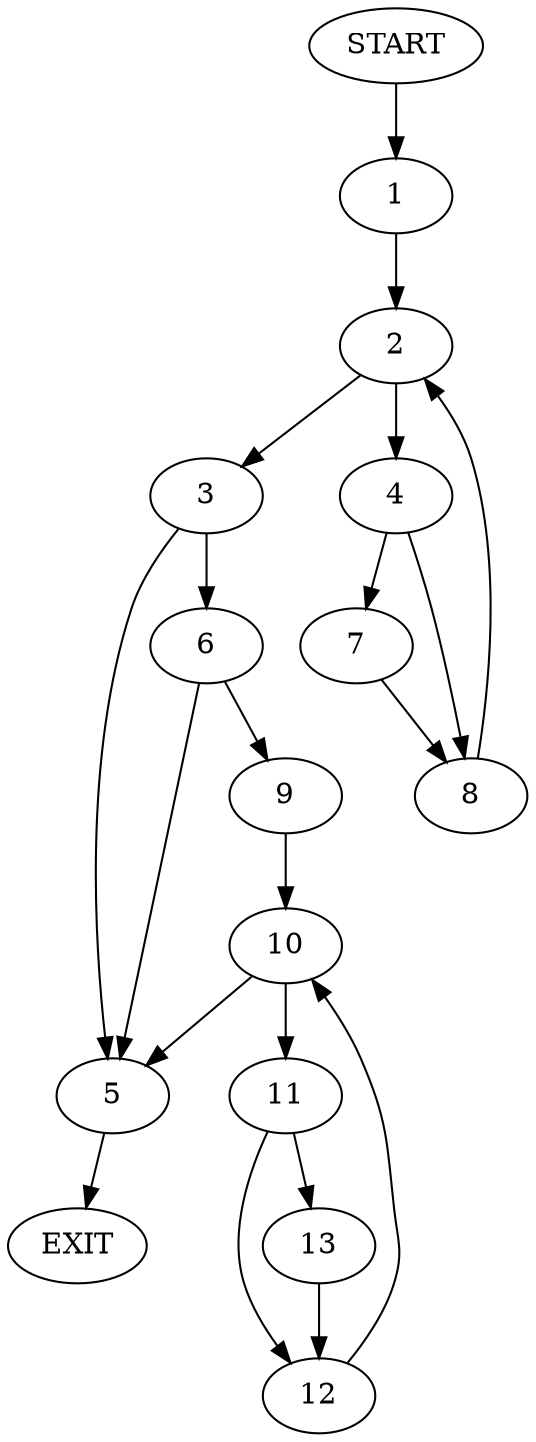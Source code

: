digraph {
0 [label="START"]
14 [label="EXIT"]
0 -> 1
1 -> 2
2 -> 3
2 -> 4
3 -> 5
3 -> 6
4 -> 7
4 -> 8
7 -> 8
8 -> 2
6 -> 5
6 -> 9
5 -> 14
9 -> 10
10 -> 5
10 -> 11
11 -> 12
11 -> 13
13 -> 12
12 -> 10
}
